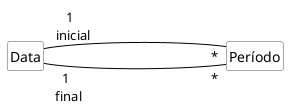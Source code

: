 @startuml mod03ima09
hide circle
hide methods
hide empty members

skinparam class {
    BackgroundColor White
    ArrowColor Black
    BorderColor #505050
}
class "Período" as pe
class "Data" as da

left to right direction
da "1 \n final" ---- "*" pe
da "1 \n inicial" ---- "*" pe
@enduml